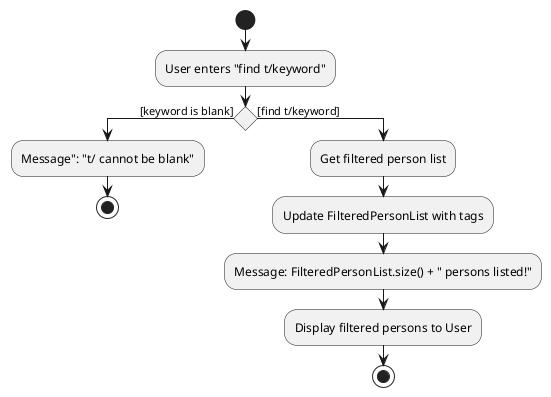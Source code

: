 @startuml
start

:User enters "find t/keyword";
if () then ([keyword is blank])
    :Message": "t/ cannot be blank";
    stop
else ([find t/keyword])
    :Get filtered person list;

    :Update FilteredPersonList with tags;

    :Message: FilteredPersonList.size() + " persons listed!";

    :Display filtered persons to User;
    stop
@enduml
